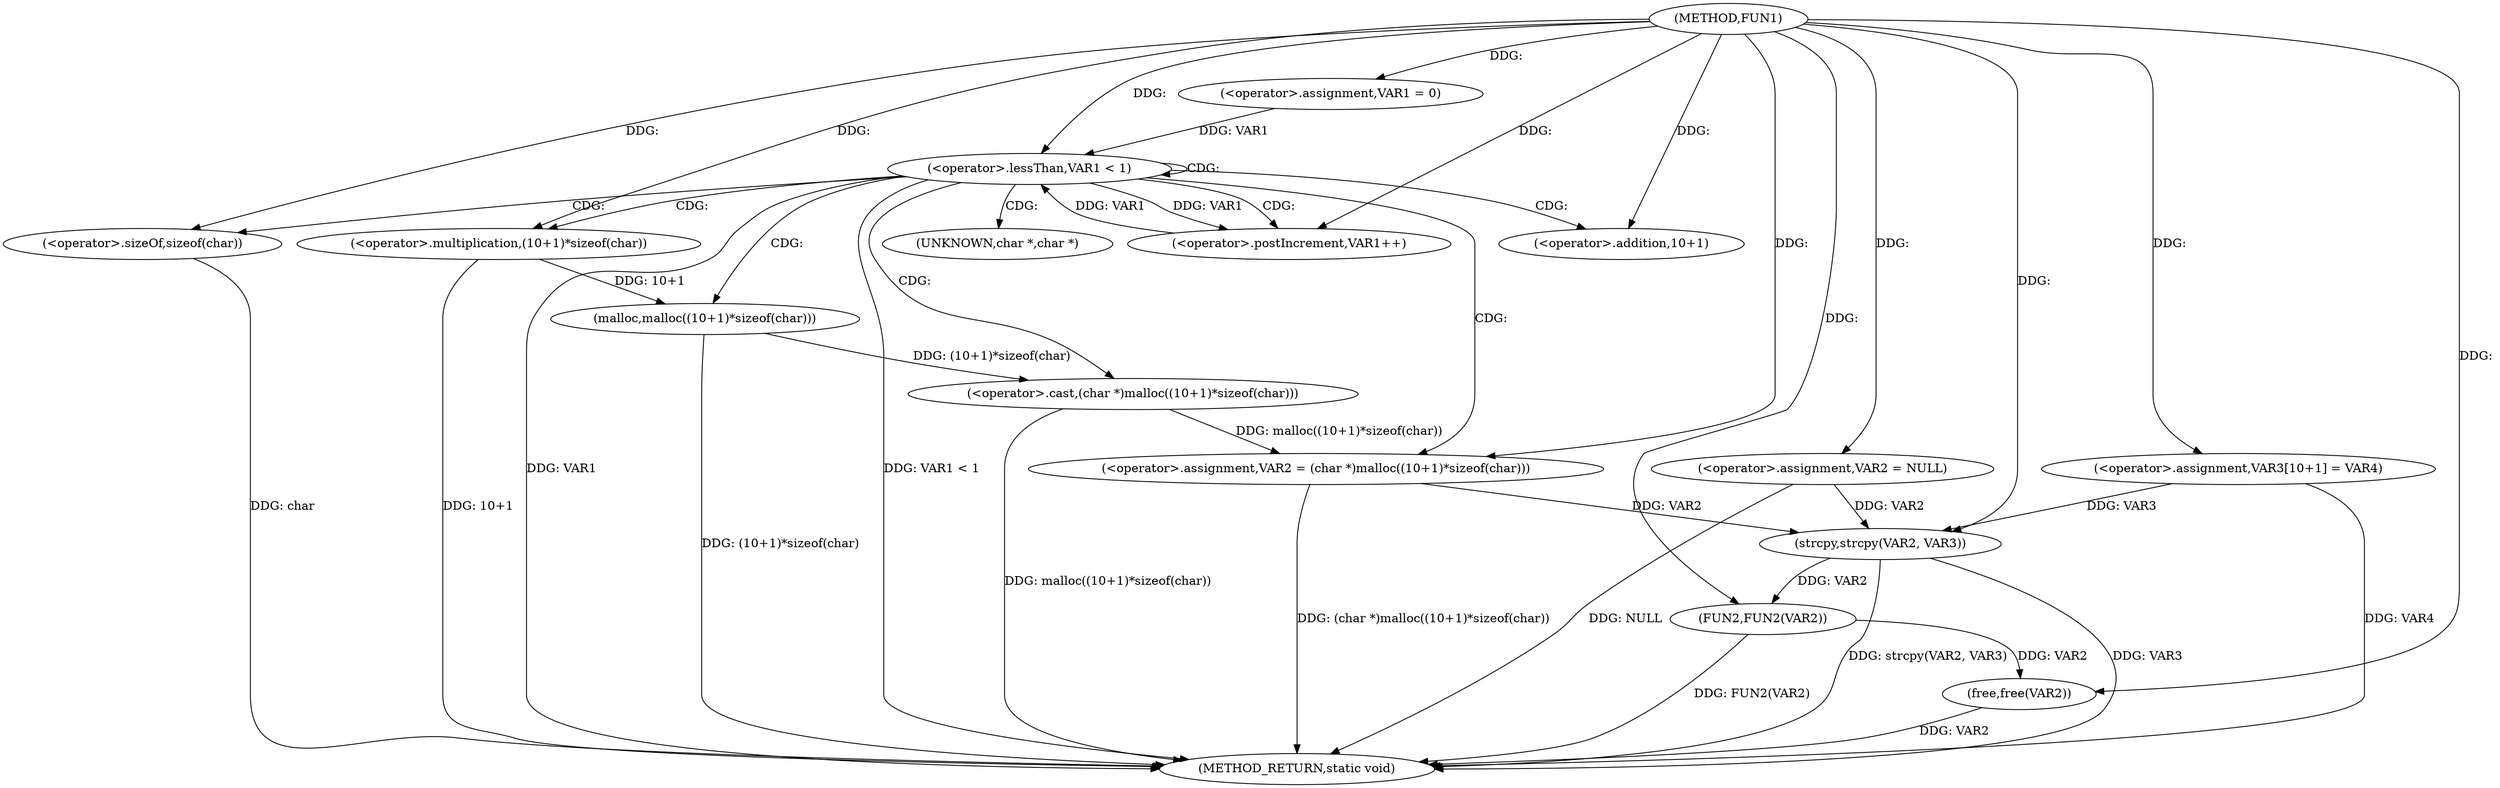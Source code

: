 digraph FUN1 {  
"1000100" [label = "(METHOD,FUN1)" ]
"1000140" [label = "(METHOD_RETURN,static void)" ]
"1000104" [label = "(<operator>.assignment,VAR2 = NULL)" ]
"1000108" [label = "(<operator>.assignment,VAR1 = 0)" ]
"1000111" [label = "(<operator>.lessThan,VAR1 < 1)" ]
"1000114" [label = "(<operator>.postIncrement,VAR1++)" ]
"1000117" [label = "(<operator>.assignment,VAR2 = (char *)malloc((10+1)*sizeof(char)))" ]
"1000119" [label = "(<operator>.cast,(char *)malloc((10+1)*sizeof(char)))" ]
"1000121" [label = "(malloc,malloc((10+1)*sizeof(char)))" ]
"1000122" [label = "(<operator>.multiplication,(10+1)*sizeof(char))" ]
"1000123" [label = "(<operator>.addition,10+1)" ]
"1000126" [label = "(<operator>.sizeOf,sizeof(char))" ]
"1000130" [label = "(<operator>.assignment,VAR3[10+1] = VAR4)" ]
"1000133" [label = "(strcpy,strcpy(VAR2, VAR3))" ]
"1000136" [label = "(FUN2,FUN2(VAR2))" ]
"1000138" [label = "(free,free(VAR2))" ]
"1000120" [label = "(UNKNOWN,char *,char *)" ]
  "1000119" -> "1000140"  [ label = "DDG: malloc((10+1)*sizeof(char))"] 
  "1000126" -> "1000140"  [ label = "DDG: char"] 
  "1000133" -> "1000140"  [ label = "DDG: VAR3"] 
  "1000117" -> "1000140"  [ label = "DDG: (char *)malloc((10+1)*sizeof(char))"] 
  "1000111" -> "1000140"  [ label = "DDG: VAR1 < 1"] 
  "1000104" -> "1000140"  [ label = "DDG: NULL"] 
  "1000122" -> "1000140"  [ label = "DDG: 10+1"] 
  "1000130" -> "1000140"  [ label = "DDG: VAR4"] 
  "1000138" -> "1000140"  [ label = "DDG: VAR2"] 
  "1000133" -> "1000140"  [ label = "DDG: strcpy(VAR2, VAR3)"] 
  "1000111" -> "1000140"  [ label = "DDG: VAR1"] 
  "1000136" -> "1000140"  [ label = "DDG: FUN2(VAR2)"] 
  "1000121" -> "1000140"  [ label = "DDG: (10+1)*sizeof(char)"] 
  "1000100" -> "1000104"  [ label = "DDG: "] 
  "1000100" -> "1000108"  [ label = "DDG: "] 
  "1000114" -> "1000111"  [ label = "DDG: VAR1"] 
  "1000108" -> "1000111"  [ label = "DDG: VAR1"] 
  "1000100" -> "1000111"  [ label = "DDG: "] 
  "1000111" -> "1000114"  [ label = "DDG: VAR1"] 
  "1000100" -> "1000114"  [ label = "DDG: "] 
  "1000119" -> "1000117"  [ label = "DDG: malloc((10+1)*sizeof(char))"] 
  "1000100" -> "1000117"  [ label = "DDG: "] 
  "1000121" -> "1000119"  [ label = "DDG: (10+1)*sizeof(char)"] 
  "1000122" -> "1000121"  [ label = "DDG: 10+1"] 
  "1000100" -> "1000122"  [ label = "DDG: "] 
  "1000100" -> "1000123"  [ label = "DDG: "] 
  "1000100" -> "1000126"  [ label = "DDG: "] 
  "1000100" -> "1000130"  [ label = "DDG: "] 
  "1000104" -> "1000133"  [ label = "DDG: VAR2"] 
  "1000117" -> "1000133"  [ label = "DDG: VAR2"] 
  "1000100" -> "1000133"  [ label = "DDG: "] 
  "1000130" -> "1000133"  [ label = "DDG: VAR3"] 
  "1000133" -> "1000136"  [ label = "DDG: VAR2"] 
  "1000100" -> "1000136"  [ label = "DDG: "] 
  "1000136" -> "1000138"  [ label = "DDG: VAR2"] 
  "1000100" -> "1000138"  [ label = "DDG: "] 
  "1000111" -> "1000121"  [ label = "CDG: "] 
  "1000111" -> "1000123"  [ label = "CDG: "] 
  "1000111" -> "1000119"  [ label = "CDG: "] 
  "1000111" -> "1000114"  [ label = "CDG: "] 
  "1000111" -> "1000120"  [ label = "CDG: "] 
  "1000111" -> "1000117"  [ label = "CDG: "] 
  "1000111" -> "1000111"  [ label = "CDG: "] 
  "1000111" -> "1000122"  [ label = "CDG: "] 
  "1000111" -> "1000126"  [ label = "CDG: "] 
}
